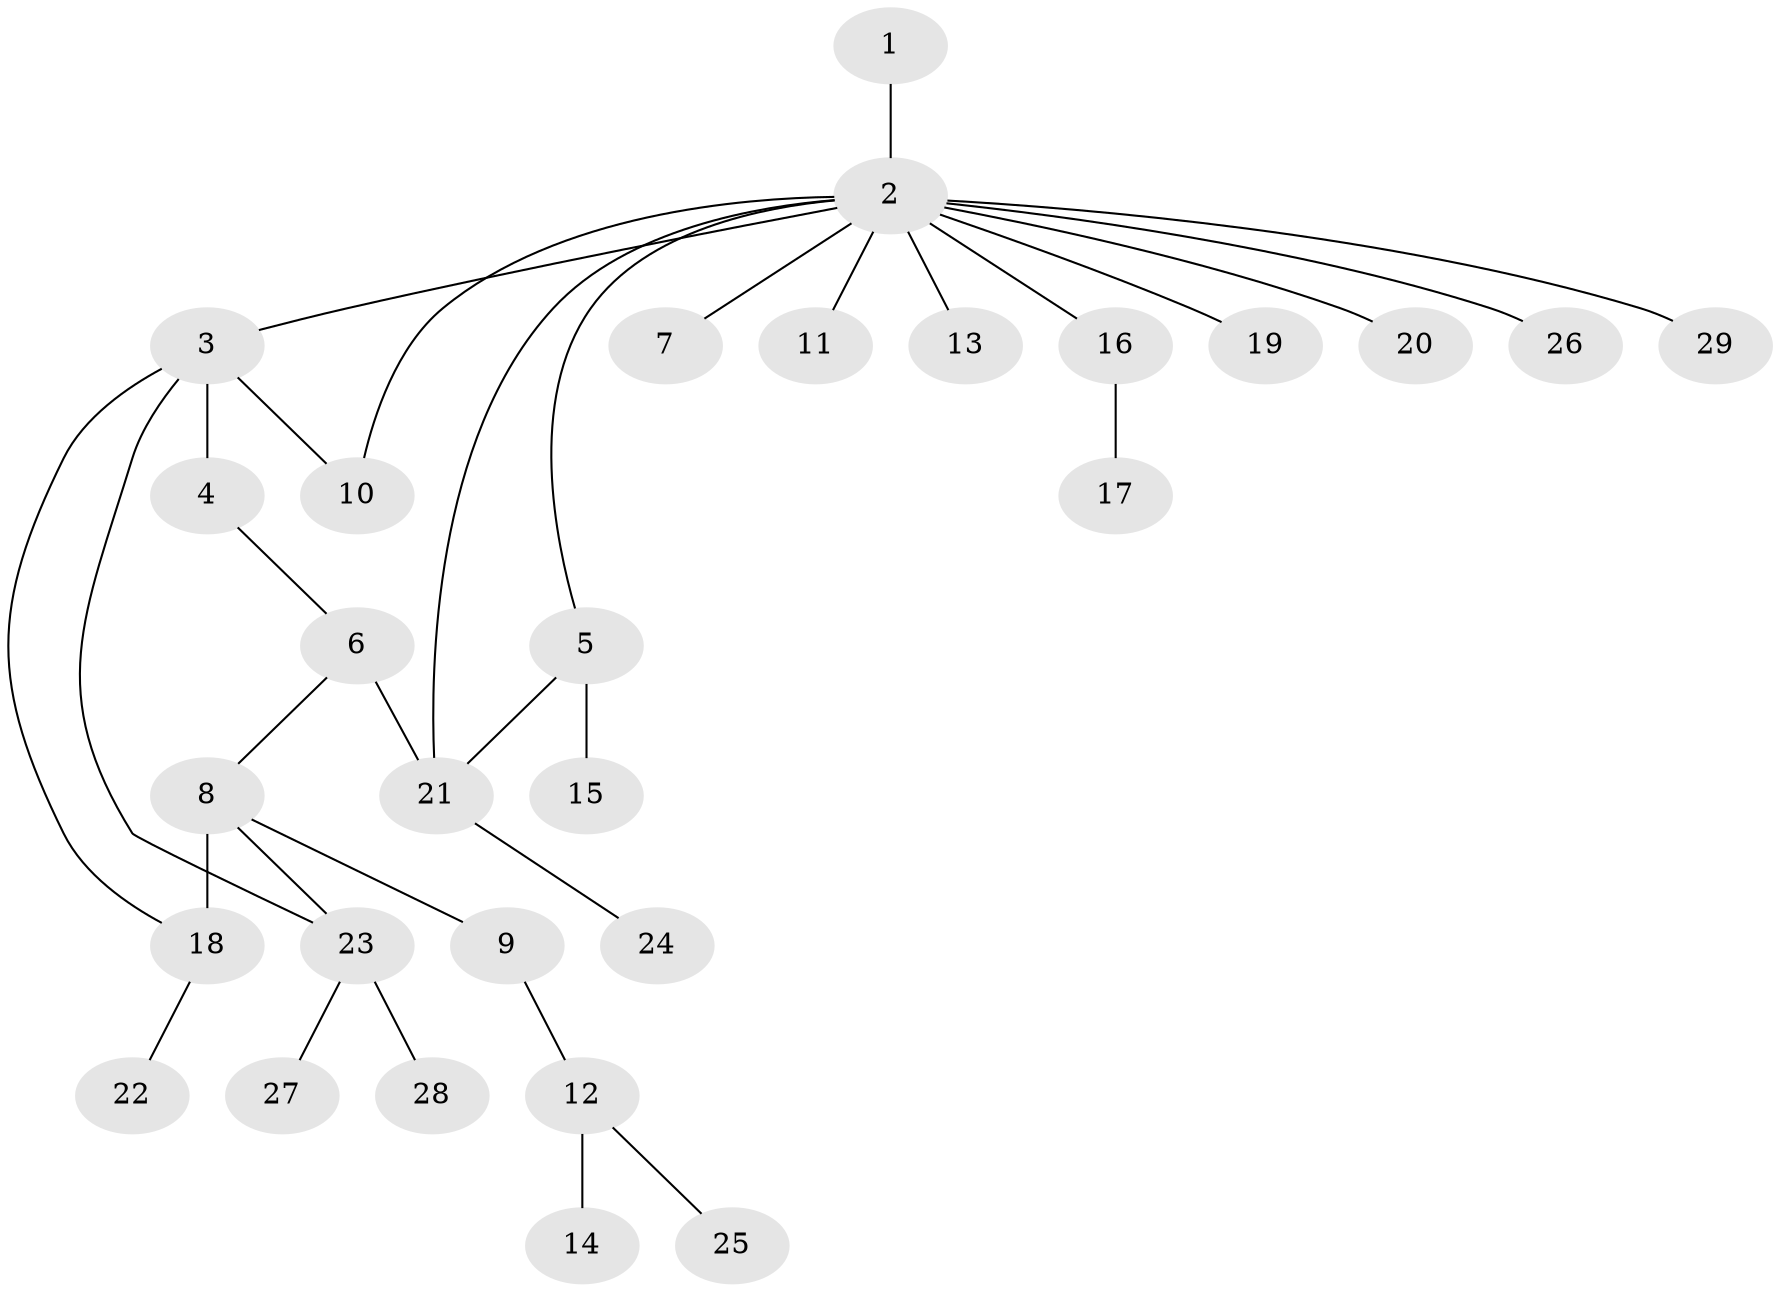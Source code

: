 // original degree distribution, {1: 0.6666666666666666, 14: 0.017543859649122806, 9: 0.017543859649122806, 2: 0.12280701754385964, 7: 0.017543859649122806, 6: 0.03508771929824561, 12: 0.017543859649122806, 3: 0.08771929824561403, 5: 0.017543859649122806}
// Generated by graph-tools (version 1.1) at 2025/35/03/09/25 02:35:35]
// undirected, 29 vertices, 33 edges
graph export_dot {
graph [start="1"]
  node [color=gray90,style=filled];
  1;
  2;
  3;
  4;
  5;
  6;
  7;
  8;
  9;
  10;
  11;
  12;
  13;
  14;
  15;
  16;
  17;
  18;
  19;
  20;
  21;
  22;
  23;
  24;
  25;
  26;
  27;
  28;
  29;
  1 -- 2 [weight=1.0];
  2 -- 3 [weight=1.0];
  2 -- 5 [weight=1.0];
  2 -- 7 [weight=1.0];
  2 -- 10 [weight=1.0];
  2 -- 11 [weight=1.0];
  2 -- 13 [weight=1.0];
  2 -- 16 [weight=1.0];
  2 -- 19 [weight=1.0];
  2 -- 20 [weight=1.0];
  2 -- 21 [weight=1.0];
  2 -- 26 [weight=1.0];
  2 -- 29 [weight=1.0];
  3 -- 4 [weight=4.0];
  3 -- 10 [weight=1.0];
  3 -- 18 [weight=1.0];
  3 -- 23 [weight=1.0];
  4 -- 6 [weight=1.0];
  5 -- 15 [weight=3.0];
  5 -- 21 [weight=2.0];
  6 -- 8 [weight=1.0];
  6 -- 21 [weight=3.0];
  8 -- 9 [weight=1.0];
  8 -- 18 [weight=7.0];
  8 -- 23 [weight=1.0];
  9 -- 12 [weight=1.0];
  12 -- 14 [weight=3.0];
  12 -- 25 [weight=1.0];
  16 -- 17 [weight=1.0];
  18 -- 22 [weight=1.0];
  21 -- 24 [weight=1.0];
  23 -- 27 [weight=1.0];
  23 -- 28 [weight=1.0];
}
